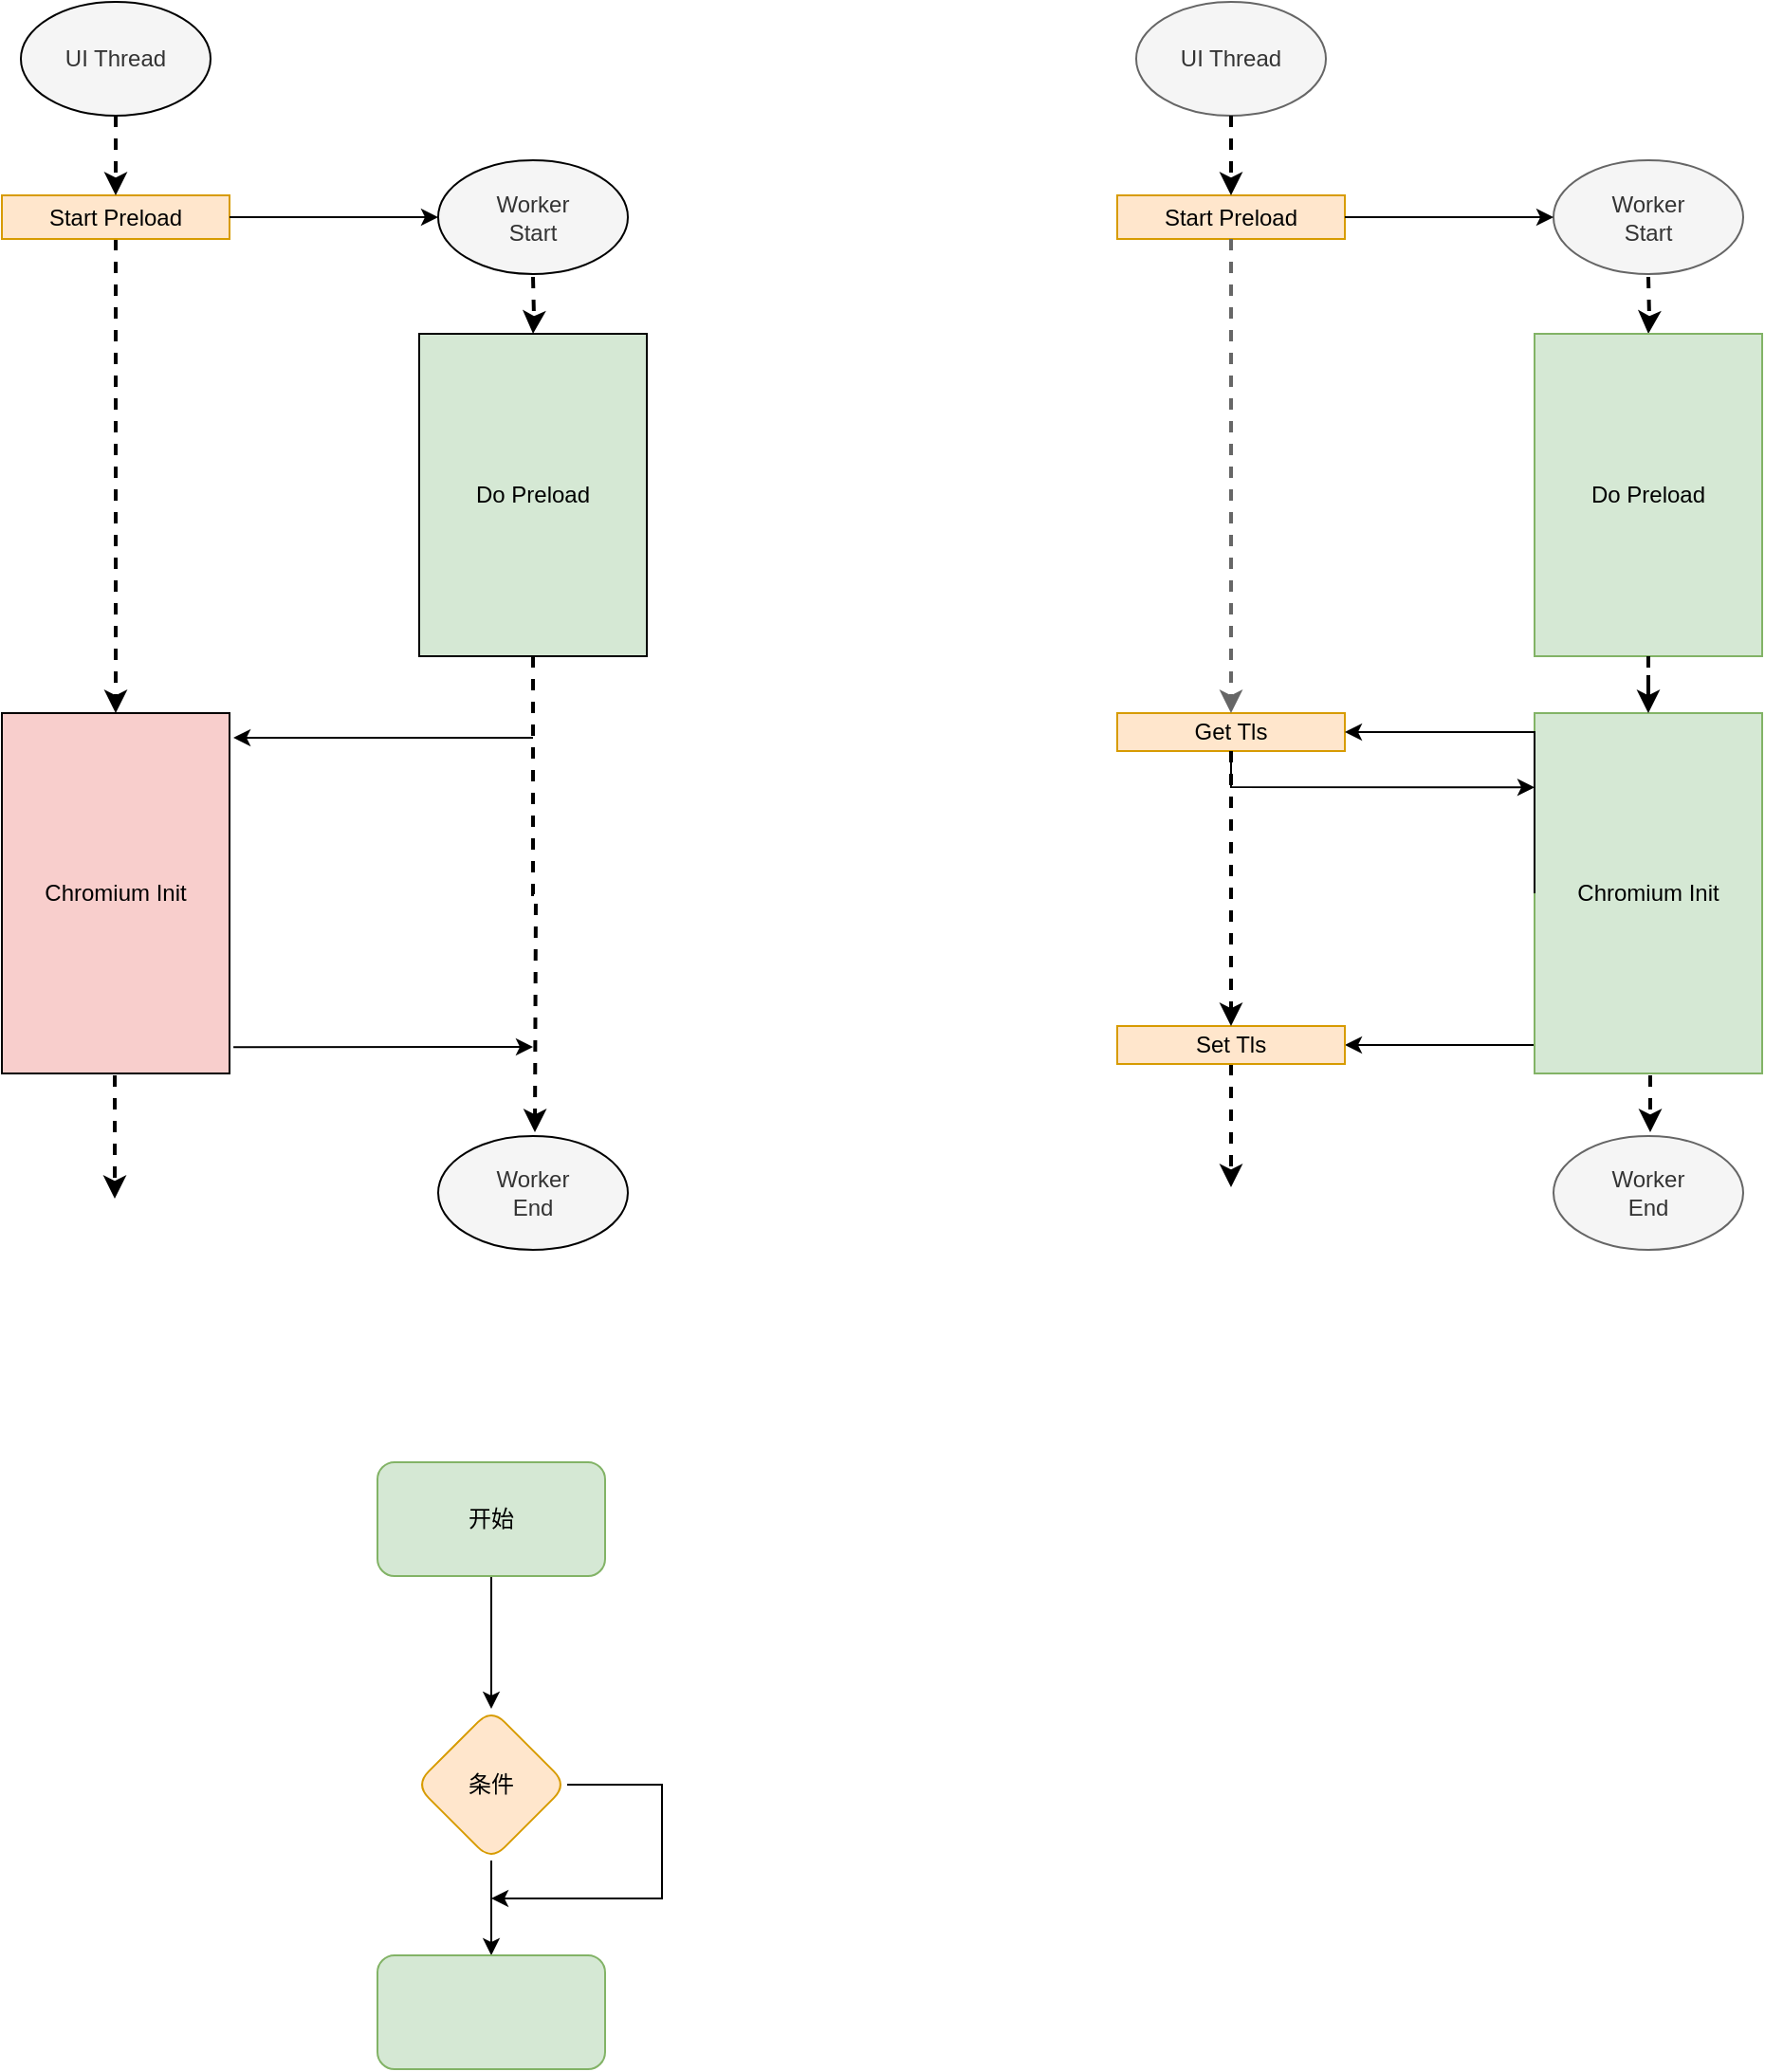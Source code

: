<mxfile version="15.8.3" type="github">
  <diagram id="G-DcLaTEtYUUgJkHiJaH" name="Page-1">
    <mxGraphModel dx="1997" dy="1134" grid="1" gridSize="10" guides="1" tooltips="1" connect="1" arrows="1" fold="1" page="1" pageScale="1" pageWidth="827" pageHeight="1169" math="0" shadow="0">
      <root>
        <mxCell id="0" />
        <mxCell id="1" parent="0" />
        <mxCell id="NriwxtWmSjk2RqYd92z--25" value="" style="edgeStyle=orthogonalEdgeStyle;rounded=0;orthogonalLoop=1;jettySize=auto;html=1;" parent="1" source="NriwxtWmSjk2RqYd92z--23" target="NriwxtWmSjk2RqYd92z--24" edge="1">
          <mxGeometry relative="1" as="geometry" />
        </mxCell>
        <mxCell id="NriwxtWmSjk2RqYd92z--23" value="开始" style="rounded=1;whiteSpace=wrap;html=1;fillColor=#d5e8d4;strokeColor=#82b366;" parent="1" vertex="1">
          <mxGeometry x="330" y="820" width="120" height="60" as="geometry" />
        </mxCell>
        <mxCell id="NriwxtWmSjk2RqYd92z--27" value="" style="edgeStyle=orthogonalEdgeStyle;rounded=0;orthogonalLoop=1;jettySize=auto;html=1;" parent="1" source="NriwxtWmSjk2RqYd92z--24" target="NriwxtWmSjk2RqYd92z--26" edge="1">
          <mxGeometry relative="1" as="geometry" />
        </mxCell>
        <mxCell id="NriwxtWmSjk2RqYd92z--24" value="条件" style="rhombus;whiteSpace=wrap;html=1;rounded=1;fillColor=#ffe6cc;strokeColor=#d79b00;" parent="1" vertex="1">
          <mxGeometry x="350" y="950" width="80" height="80" as="geometry" />
        </mxCell>
        <mxCell id="NriwxtWmSjk2RqYd92z--26" value="" style="rounded=1;whiteSpace=wrap;html=1;fillColor=#d5e8d4;strokeColor=#82b366;" parent="1" vertex="1">
          <mxGeometry x="330" y="1080" width="120" height="60" as="geometry" />
        </mxCell>
        <mxCell id="NriwxtWmSjk2RqYd92z--28" value="" style="endArrow=classic;html=1;rounded=0;" parent="1" edge="1">
          <mxGeometry width="50" height="50" relative="1" as="geometry">
            <mxPoint x="430" y="990" as="sourcePoint" />
            <mxPoint x="390" y="1050" as="targetPoint" />
            <Array as="points">
              <mxPoint x="480" y="990" />
              <mxPoint x="480" y="1050" />
            </Array>
          </mxGeometry>
        </mxCell>
        <mxCell id="3SiNrMNRT5T9v97Z1VhM-35" value="" style="group;strokeColor=none;" vertex="1" connectable="0" parent="1">
          <mxGeometry x="132" y="50" width="340" height="658" as="geometry" />
        </mxCell>
        <mxCell id="3SiNrMNRT5T9v97Z1VhM-12" value="" style="edgeStyle=orthogonalEdgeStyle;rounded=0;orthogonalLoop=1;jettySize=auto;html=1;fillColor=#f5f5f5;strokeColor=default;dashed=1;startArrow=none;entryX=0.5;entryY=0;entryDx=0;entryDy=0;strokeWidth=2;" edge="1" source="3SiNrMNRT5T9v97Z1VhM-28" parent="3SiNrMNRT5T9v97Z1VhM-35">
          <mxGeometry relative="1" as="geometry">
            <mxPoint x="60" y="145" as="sourcePoint" />
            <mxPoint x="60" y="375" as="targetPoint" />
          </mxGeometry>
        </mxCell>
        <mxCell id="3SiNrMNRT5T9v97Z1VhM-13" value="" style="edgeStyle=orthogonalEdgeStyle;rounded=0;orthogonalLoop=1;jettySize=auto;html=1;dashed=1;strokeColor=default;strokeWidth=2;" edge="1" target="3SiNrMNRT5T9v97Z1VhM-15" parent="3SiNrMNRT5T9v97Z1VhM-35">
          <mxGeometry relative="1" as="geometry">
            <mxPoint x="280" y="145" as="sourcePoint" />
          </mxGeometry>
        </mxCell>
        <mxCell id="3SiNrMNRT5T9v97Z1VhM-15" value="Do Preload" style="whiteSpace=wrap;html=1;strokeColor=default;fillColor=#d5e8d4;" vertex="1" parent="3SiNrMNRT5T9v97Z1VhM-35">
          <mxGeometry x="220" y="175" width="120" height="170" as="geometry" />
        </mxCell>
        <mxCell id="3SiNrMNRT5T9v97Z1VhM-18" value="" style="edgeStyle=orthogonalEdgeStyle;rounded=0;orthogonalLoop=1;jettySize=auto;html=1;dashed=1;exitX=0.5;exitY=1;exitDx=0;exitDy=0;strokeColor=default;strokeWidth=2;" edge="1" parent="3SiNrMNRT5T9v97Z1VhM-35" source="3SiNrMNRT5T9v97Z1VhM-15">
          <mxGeometry relative="1" as="geometry">
            <mxPoint x="281" y="566" as="sourcePoint" />
            <mxPoint x="281" y="596" as="targetPoint" />
          </mxGeometry>
        </mxCell>
        <mxCell id="3SiNrMNRT5T9v97Z1VhM-19" value="Chromium Init" style="whiteSpace=wrap;html=1;strokeColor=default;fillColor=#f8cecc;" vertex="1" parent="3SiNrMNRT5T9v97Z1VhM-35">
          <mxGeometry y="375" width="120" height="190" as="geometry" />
        </mxCell>
        <mxCell id="3SiNrMNRT5T9v97Z1VhM-23" style="edgeStyle=orthogonalEdgeStyle;rounded=0;orthogonalLoop=1;jettySize=auto;html=1;dashed=1;strokeColor=default;strokeWidth=2;" edge="1" parent="3SiNrMNRT5T9v97Z1VhM-35">
          <mxGeometry relative="1" as="geometry">
            <mxPoint x="59.5" y="631" as="targetPoint" />
            <mxPoint x="59.5" y="566" as="sourcePoint" />
          </mxGeometry>
        </mxCell>
        <mxCell id="3SiNrMNRT5T9v97Z1VhM-26" value="UI Thread" style="ellipse;whiteSpace=wrap;html=1;fillColor=#f5f5f5;fontColor=#333333;strokeColor=default;" vertex="1" parent="3SiNrMNRT5T9v97Z1VhM-35">
          <mxGeometry x="10" width="100" height="60" as="geometry" />
        </mxCell>
        <mxCell id="3SiNrMNRT5T9v97Z1VhM-28" value="Start Preload" style="whiteSpace=wrap;html=1;fillColor=#ffe6cc;strokeColor=#d79b00;" vertex="1" parent="3SiNrMNRT5T9v97Z1VhM-35">
          <mxGeometry y="102" width="120" height="23" as="geometry" />
        </mxCell>
        <mxCell id="3SiNrMNRT5T9v97Z1VhM-25" style="edgeStyle=orthogonalEdgeStyle;rounded=0;orthogonalLoop=1;jettySize=auto;html=1;exitX=0.5;exitY=1;exitDx=0;exitDy=0;entryX=0.5;entryY=0;entryDx=0;entryDy=0;dashed=1;strokeColor=default;strokeWidth=2;" edge="1" source="3SiNrMNRT5T9v97Z1VhM-26" target="3SiNrMNRT5T9v97Z1VhM-28" parent="3SiNrMNRT5T9v97Z1VhM-35">
          <mxGeometry relative="1" as="geometry" />
        </mxCell>
        <mxCell id="3SiNrMNRT5T9v97Z1VhM-29" value="Worker&lt;br&gt;Start" style="ellipse;whiteSpace=wrap;html=1;fillColor=#f5f5f5;fontColor=#333333;strokeColor=default;" vertex="1" parent="3SiNrMNRT5T9v97Z1VhM-35">
          <mxGeometry x="230" y="83.5" width="100" height="60" as="geometry" />
        </mxCell>
        <mxCell id="3SiNrMNRT5T9v97Z1VhM-27" style="edgeStyle=orthogonalEdgeStyle;rounded=0;orthogonalLoop=1;jettySize=auto;html=1;entryX=0;entryY=0.5;entryDx=0;entryDy=0;strokeColor=default;" edge="1" source="3SiNrMNRT5T9v97Z1VhM-28" target="3SiNrMNRT5T9v97Z1VhM-29" parent="3SiNrMNRT5T9v97Z1VhM-35">
          <mxGeometry relative="1" as="geometry" />
        </mxCell>
        <mxCell id="3SiNrMNRT5T9v97Z1VhM-30" value="Worker&lt;br&gt;End" style="ellipse;whiteSpace=wrap;html=1;fillColor=#f5f5f5;fontColor=#333333;strokeColor=default;" vertex="1" parent="3SiNrMNRT5T9v97Z1VhM-35">
          <mxGeometry x="230" y="598" width="100" height="60" as="geometry" />
        </mxCell>
        <mxCell id="3SiNrMNRT5T9v97Z1VhM-33" value="" style="endArrow=classic;html=1;rounded=0;exitX=1.017;exitY=0.811;exitDx=0;exitDy=0;exitPerimeter=0;strokeColor=default;" edge="1" parent="3SiNrMNRT5T9v97Z1VhM-35">
          <mxGeometry width="50" height="50" relative="1" as="geometry">
            <mxPoint x="122.04" y="551.09" as="sourcePoint" />
            <mxPoint x="280" y="551" as="targetPoint" />
          </mxGeometry>
        </mxCell>
        <mxCell id="3SiNrMNRT5T9v97Z1VhM-34" value="" style="endArrow=classic;html=1;rounded=0;entryX=1.017;entryY=0.084;entryDx=0;entryDy=0;entryPerimeter=0;strokeColor=default;" edge="1" parent="3SiNrMNRT5T9v97Z1VhM-35">
          <mxGeometry width="50" height="50" relative="1" as="geometry">
            <mxPoint x="280" y="388" as="sourcePoint" />
            <mxPoint x="122.04" y="387.96" as="targetPoint" />
          </mxGeometry>
        </mxCell>
        <mxCell id="3SiNrMNRT5T9v97Z1VhM-36" value="" style="group" vertex="1" connectable="0" parent="1">
          <mxGeometry x="720" y="50" width="340" height="658" as="geometry" />
        </mxCell>
        <mxCell id="NriwxtWmSjk2RqYd92z--41" value="" style="edgeStyle=orthogonalEdgeStyle;rounded=0;orthogonalLoop=1;jettySize=auto;html=1;dashed=1;strokeWidth=2;" parent="3SiNrMNRT5T9v97Z1VhM-36" target="NriwxtWmSjk2RqYd92z--40" edge="1">
          <mxGeometry relative="1" as="geometry">
            <mxPoint x="280" y="145" as="sourcePoint" />
          </mxGeometry>
        </mxCell>
        <mxCell id="NriwxtWmSjk2RqYd92z--40" value="Do Preload" style="whiteSpace=wrap;html=1;strokeColor=#82b366;fillColor=#d5e8d4;" parent="3SiNrMNRT5T9v97Z1VhM-36" vertex="1">
          <mxGeometry x="220" y="175" width="120" height="170" as="geometry" />
        </mxCell>
        <mxCell id="NriwxtWmSjk2RqYd92z--55" style="edgeStyle=orthogonalEdgeStyle;rounded=0;orthogonalLoop=1;jettySize=auto;html=1;entryX=1;entryY=0.5;entryDx=0;entryDy=0;" parent="3SiNrMNRT5T9v97Z1VhM-36" target="NriwxtWmSjk2RqYd92z--52" edge="1">
          <mxGeometry relative="1" as="geometry">
            <mxPoint x="160" y="482" as="targetPoint" />
            <Array as="points">
              <mxPoint x="190" y="550" />
              <mxPoint x="190" y="550" />
            </Array>
            <mxPoint x="220" y="550" as="sourcePoint" />
          </mxGeometry>
        </mxCell>
        <mxCell id="3SiNrMNRT5T9v97Z1VhM-10" value="" style="edgeStyle=orthogonalEdgeStyle;rounded=0;orthogonalLoop=1;jettySize=auto;html=1;dashed=1;strokeWidth=2;" edge="1" parent="3SiNrMNRT5T9v97Z1VhM-36">
          <mxGeometry relative="1" as="geometry">
            <mxPoint x="281" y="566" as="sourcePoint" />
            <mxPoint x="281" y="596" as="targetPoint" />
          </mxGeometry>
        </mxCell>
        <mxCell id="NriwxtWmSjk2RqYd92z--42" value="Chromium Init" style="whiteSpace=wrap;html=1;strokeColor=#82b366;fillColor=#d5e8d4;" parent="3SiNrMNRT5T9v97Z1VhM-36" vertex="1">
          <mxGeometry x="220" y="375" width="120" height="190" as="geometry" />
        </mxCell>
        <mxCell id="NriwxtWmSjk2RqYd92z--51" style="edgeStyle=orthogonalEdgeStyle;rounded=0;orthogonalLoop=1;jettySize=auto;html=1;entryX=0.5;entryY=0;entryDx=0;entryDy=0;dashed=1;strokeWidth=2;" parent="3SiNrMNRT5T9v97Z1VhM-36" source="NriwxtWmSjk2RqYd92z--40" target="NriwxtWmSjk2RqYd92z--42" edge="1">
          <mxGeometry relative="1" as="geometry" />
        </mxCell>
        <mxCell id="NriwxtWmSjk2RqYd92z--45" value="Get Tls" style="rounded=0;whiteSpace=wrap;html=1;fillColor=#ffe6cc;strokeColor=#d79b00;" parent="3SiNrMNRT5T9v97Z1VhM-36" vertex="1">
          <mxGeometry y="375" width="120" height="20" as="geometry" />
        </mxCell>
        <mxCell id="NriwxtWmSjk2RqYd92z--50" style="edgeStyle=orthogonalEdgeStyle;rounded=0;orthogonalLoop=1;jettySize=auto;html=1;exitX=0;exitY=0.5;exitDx=0;exitDy=0;entryX=1;entryY=0.5;entryDx=0;entryDy=0;" parent="3SiNrMNRT5T9v97Z1VhM-36" source="NriwxtWmSjk2RqYd92z--42" target="NriwxtWmSjk2RqYd92z--45" edge="1">
          <mxGeometry relative="1" as="geometry">
            <mxPoint x="150" y="455" as="targetPoint" />
            <Array as="points">
              <mxPoint x="220" y="385" />
            </Array>
          </mxGeometry>
        </mxCell>
        <mxCell id="NriwxtWmSjk2RqYd92z--48" value="" style="endArrow=classic;html=1;rounded=0;exitX=0.5;exitY=1;exitDx=0;exitDy=0;entryX=0;entryY=0.206;entryDx=0;entryDy=0;entryPerimeter=0;" parent="3SiNrMNRT5T9v97Z1VhM-36" source="NriwxtWmSjk2RqYd92z--45" target="NriwxtWmSjk2RqYd92z--42" edge="1">
          <mxGeometry width="50" height="50" relative="1" as="geometry">
            <mxPoint x="40" y="455" as="sourcePoint" />
            <mxPoint x="160" y="408" as="targetPoint" />
            <Array as="points">
              <mxPoint x="60" y="414" />
            </Array>
          </mxGeometry>
        </mxCell>
        <mxCell id="NriwxtWmSjk2RqYd92z--58" style="edgeStyle=orthogonalEdgeStyle;rounded=0;orthogonalLoop=1;jettySize=auto;html=1;dashed=1;strokeWidth=2;" parent="3SiNrMNRT5T9v97Z1VhM-36" source="NriwxtWmSjk2RqYd92z--52" edge="1">
          <mxGeometry relative="1" as="geometry">
            <mxPoint x="60" y="625" as="targetPoint" />
          </mxGeometry>
        </mxCell>
        <mxCell id="NriwxtWmSjk2RqYd92z--52" value="Set Tls" style="rounded=0;whiteSpace=wrap;html=1;fillColor=#ffe6cc;strokeColor=#d79b00;" parent="3SiNrMNRT5T9v97Z1VhM-36" vertex="1">
          <mxGeometry y="540" width="120" height="20" as="geometry" />
        </mxCell>
        <mxCell id="NriwxtWmSjk2RqYd92z--57" style="edgeStyle=orthogonalEdgeStyle;rounded=0;orthogonalLoop=1;jettySize=auto;html=1;entryX=0.5;entryY=0;entryDx=0;entryDy=0;dashed=1;strokeWidth=2;" parent="3SiNrMNRT5T9v97Z1VhM-36" source="NriwxtWmSjk2RqYd92z--45" target="NriwxtWmSjk2RqYd92z--52" edge="1">
          <mxGeometry relative="1" as="geometry" />
        </mxCell>
        <mxCell id="3SiNrMNRT5T9v97Z1VhM-2" value="UI Thread" style="ellipse;whiteSpace=wrap;html=1;fillColor=#f5f5f5;fontColor=#333333;strokeColor=#666666;" vertex="1" parent="3SiNrMNRT5T9v97Z1VhM-36">
          <mxGeometry x="10" width="100" height="60" as="geometry" />
        </mxCell>
        <mxCell id="NriwxtWmSjk2RqYd92z--38" value="Start Preload" style="whiteSpace=wrap;html=1;fillColor=#ffe6cc;strokeColor=#d79b00;" parent="3SiNrMNRT5T9v97Z1VhM-36" vertex="1">
          <mxGeometry y="102" width="120" height="23" as="geometry" />
        </mxCell>
        <mxCell id="NriwxtWmSjk2RqYd92z--39" value="" style="edgeStyle=orthogonalEdgeStyle;rounded=0;orthogonalLoop=1;jettySize=auto;html=1;fillColor=#f5f5f5;strokeColor=#666666;dashed=1;startArrow=none;entryX=0.5;entryY=0;entryDx=0;entryDy=0;strokeWidth=2;" parent="3SiNrMNRT5T9v97Z1VhM-36" source="NriwxtWmSjk2RqYd92z--38" target="NriwxtWmSjk2RqYd92z--45" edge="1">
          <mxGeometry relative="1" as="geometry">
            <mxPoint x="60" y="145" as="sourcePoint" />
            <mxPoint x="60" y="195" as="targetPoint" />
          </mxGeometry>
        </mxCell>
        <mxCell id="3SiNrMNRT5T9v97Z1VhM-7" style="edgeStyle=orthogonalEdgeStyle;rounded=0;orthogonalLoop=1;jettySize=auto;html=1;exitX=0.5;exitY=1;exitDx=0;exitDy=0;entryX=0.5;entryY=0;entryDx=0;entryDy=0;dashed=1;strokeWidth=2;" edge="1" parent="3SiNrMNRT5T9v97Z1VhM-36" source="3SiNrMNRT5T9v97Z1VhM-2" target="NriwxtWmSjk2RqYd92z--38">
          <mxGeometry relative="1" as="geometry" />
        </mxCell>
        <mxCell id="3SiNrMNRT5T9v97Z1VhM-5" value="Worker&lt;br&gt;Start" style="ellipse;whiteSpace=wrap;html=1;fillColor=#f5f5f5;fontColor=#333333;strokeColor=#666666;" vertex="1" parent="3SiNrMNRT5T9v97Z1VhM-36">
          <mxGeometry x="230" y="83.5" width="100" height="60" as="geometry" />
        </mxCell>
        <mxCell id="3SiNrMNRT5T9v97Z1VhM-11" value="Worker&lt;br&gt;End" style="ellipse;whiteSpace=wrap;html=1;fillColor=#f5f5f5;fontColor=#333333;strokeColor=#666666;" vertex="1" parent="3SiNrMNRT5T9v97Z1VhM-36">
          <mxGeometry x="230" y="598" width="100" height="60" as="geometry" />
        </mxCell>
        <mxCell id="3SiNrMNRT5T9v97Z1VhM-6" style="edgeStyle=orthogonalEdgeStyle;rounded=0;orthogonalLoop=1;jettySize=auto;html=1;entryX=0;entryY=0.5;entryDx=0;entryDy=0;" edge="1" parent="3SiNrMNRT5T9v97Z1VhM-36" source="NriwxtWmSjk2RqYd92z--38" target="3SiNrMNRT5T9v97Z1VhM-5">
          <mxGeometry relative="1" as="geometry" />
        </mxCell>
      </root>
    </mxGraphModel>
  </diagram>
</mxfile>
